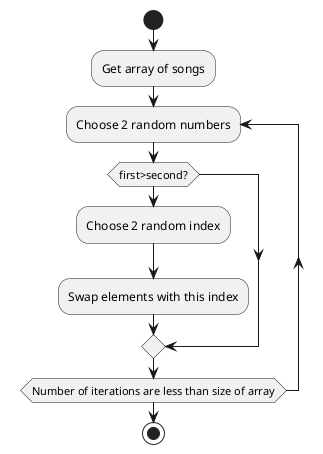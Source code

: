 @startuml
start
:Get array of songs;
repeat  :Choose 2 random numbers;
    if (first>second?) then
    :Choose 2 random index;
    :Swap elements with this index;
endif
repeat while (Number of iterations are less than size of array)
stop
@enduml
